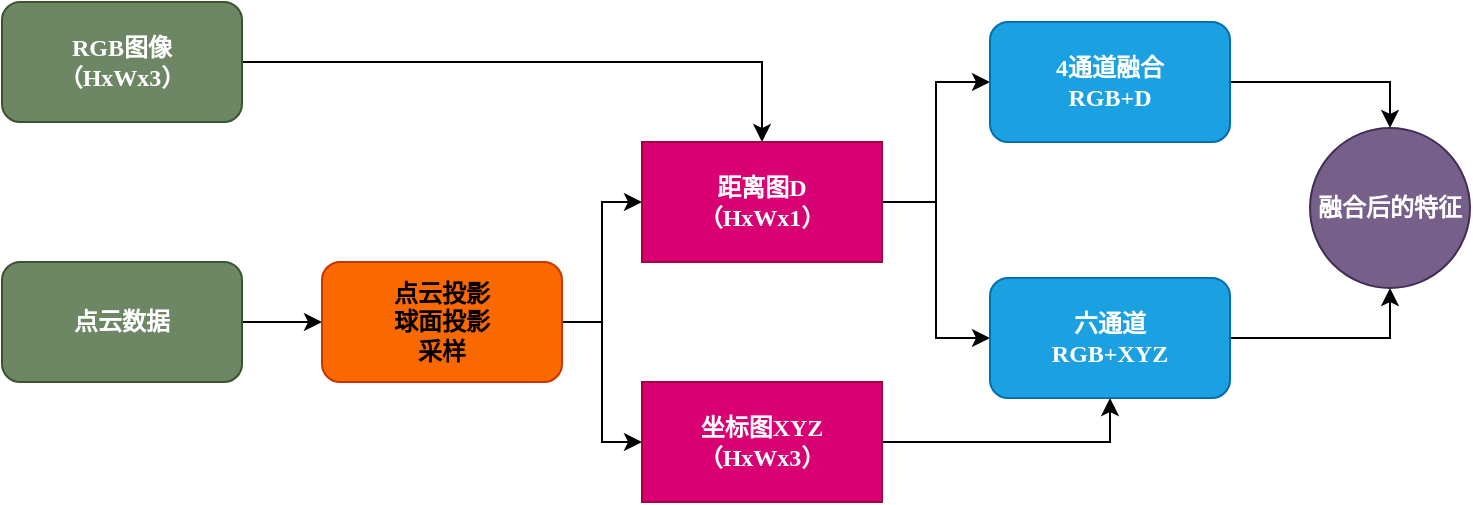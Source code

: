<mxfile version="26.2.12">
  <diagram name="第 1 页" id="jbHn1_5BUdRWCfptBh27">
    <mxGraphModel dx="1218" dy="813" grid="0" gridSize="10" guides="1" tooltips="1" connect="1" arrows="1" fold="1" page="1" pageScale="1" pageWidth="827" pageHeight="1169" math="0" shadow="0">
      <root>
        <mxCell id="0" />
        <mxCell id="1" parent="0" />
        <mxCell id="NRJpqdC6eGJBBTWSk-TN-9" style="edgeStyle=orthogonalEdgeStyle;rounded=0;orthogonalLoop=1;jettySize=auto;html=1;entryX=0.5;entryY=0;entryDx=0;entryDy=0;strokeColor=light-dark(#000000,#000000);" edge="1" parent="1" source="NRJpqdC6eGJBBTWSk-TN-1" target="NRJpqdC6eGJBBTWSk-TN-4">
          <mxGeometry relative="1" as="geometry" />
        </mxCell>
        <mxCell id="NRJpqdC6eGJBBTWSk-TN-1" value="&lt;font face=&quot;Georgia&quot;&gt;&lt;b&gt;RGB图像&lt;/b&gt;&lt;/font&gt;&lt;div&gt;&lt;font face=&quot;Georgia&quot;&gt;&lt;b&gt;（HxWx3）&lt;/b&gt;&lt;/font&gt;&lt;/div&gt;" style="rounded=1;whiteSpace=wrap;html=1;fillColor=#6d8764;fontColor=#ffffff;strokeColor=#3A5431;" vertex="1" parent="1">
          <mxGeometry x="120" y="180" width="120" height="60" as="geometry" />
        </mxCell>
        <mxCell id="NRJpqdC6eGJBBTWSk-TN-14" style="edgeStyle=orthogonalEdgeStyle;rounded=0;orthogonalLoop=1;jettySize=auto;html=1;exitX=1;exitY=0.5;exitDx=0;exitDy=0;entryX=0;entryY=0.5;entryDx=0;entryDy=0;" edge="1" parent="1" source="NRJpqdC6eGJBBTWSk-TN-2" target="NRJpqdC6eGJBBTWSk-TN-3">
          <mxGeometry relative="1" as="geometry" />
        </mxCell>
        <mxCell id="NRJpqdC6eGJBBTWSk-TN-2" value="&lt;font face=&quot;Georgia&quot;&gt;&lt;b&gt;点云数据&lt;/b&gt;&lt;/font&gt;" style="rounded=1;whiteSpace=wrap;html=1;fillColor=#6d8764;fontColor=#ffffff;strokeColor=#3A5431;" vertex="1" parent="1">
          <mxGeometry x="120" y="310" width="120" height="60" as="geometry" />
        </mxCell>
        <mxCell id="NRJpqdC6eGJBBTWSk-TN-15" style="edgeStyle=orthogonalEdgeStyle;rounded=0;orthogonalLoop=1;jettySize=auto;html=1;exitX=1;exitY=0.5;exitDx=0;exitDy=0;entryX=0;entryY=0.5;entryDx=0;entryDy=0;" edge="1" parent="1" source="NRJpqdC6eGJBBTWSk-TN-3" target="NRJpqdC6eGJBBTWSk-TN-4">
          <mxGeometry relative="1" as="geometry" />
        </mxCell>
        <mxCell id="NRJpqdC6eGJBBTWSk-TN-16" style="edgeStyle=orthogonalEdgeStyle;rounded=0;orthogonalLoop=1;jettySize=auto;html=1;exitX=1;exitY=0.5;exitDx=0;exitDy=0;entryX=0;entryY=0.5;entryDx=0;entryDy=0;" edge="1" parent="1" source="NRJpqdC6eGJBBTWSk-TN-3" target="NRJpqdC6eGJBBTWSk-TN-5">
          <mxGeometry relative="1" as="geometry" />
        </mxCell>
        <mxCell id="NRJpqdC6eGJBBTWSk-TN-3" value="&lt;b&gt;&lt;font face=&quot;Georgia&quot;&gt;点云投影&lt;/font&gt;&lt;/b&gt;&lt;div&gt;&lt;b&gt;&lt;font face=&quot;Georgia&quot;&gt;球面投影&lt;/font&gt;&lt;/b&gt;&lt;/div&gt;&lt;div&gt;&lt;b&gt;&lt;font face=&quot;Georgia&quot;&gt;采样&lt;/font&gt;&lt;/b&gt;&lt;/div&gt;" style="rounded=1;whiteSpace=wrap;html=1;fillColor=#fa6800;fontColor=#000000;strokeColor=#C73500;" vertex="1" parent="1">
          <mxGeometry x="280" y="310" width="120" height="60" as="geometry" />
        </mxCell>
        <mxCell id="NRJpqdC6eGJBBTWSk-TN-10" style="edgeStyle=orthogonalEdgeStyle;rounded=0;orthogonalLoop=1;jettySize=auto;html=1;exitX=1;exitY=0.5;exitDx=0;exitDy=0;entryX=0;entryY=0.5;entryDx=0;entryDy=0;" edge="1" parent="1" source="NRJpqdC6eGJBBTWSk-TN-4" target="NRJpqdC6eGJBBTWSk-TN-7">
          <mxGeometry relative="1" as="geometry" />
        </mxCell>
        <mxCell id="NRJpqdC6eGJBBTWSk-TN-11" style="edgeStyle=orthogonalEdgeStyle;rounded=0;orthogonalLoop=1;jettySize=auto;html=1;exitX=1;exitY=0.5;exitDx=0;exitDy=0;entryX=0;entryY=0.5;entryDx=0;entryDy=0;" edge="1" parent="1" source="NRJpqdC6eGJBBTWSk-TN-4" target="NRJpqdC6eGJBBTWSk-TN-6">
          <mxGeometry relative="1" as="geometry" />
        </mxCell>
        <mxCell id="NRJpqdC6eGJBBTWSk-TN-4" value="&lt;font face=&quot;Georgia&quot;&gt;&lt;b&gt;距离图D&lt;/b&gt;&lt;/font&gt;&lt;div&gt;&lt;font face=&quot;Georgia&quot;&gt;&lt;b&gt;（HxWx1）&lt;/b&gt;&lt;/font&gt;&lt;/div&gt;" style="rounded=0;whiteSpace=wrap;html=1;fillColor=#d80073;fontColor=#ffffff;strokeColor=#A50040;" vertex="1" parent="1">
          <mxGeometry x="440" y="250" width="120" height="60" as="geometry" />
        </mxCell>
        <mxCell id="NRJpqdC6eGJBBTWSk-TN-17" style="edgeStyle=orthogonalEdgeStyle;rounded=0;orthogonalLoop=1;jettySize=auto;html=1;exitX=1;exitY=0.5;exitDx=0;exitDy=0;entryX=0.5;entryY=1;entryDx=0;entryDy=0;" edge="1" parent="1" source="NRJpqdC6eGJBBTWSk-TN-5" target="NRJpqdC6eGJBBTWSk-TN-6">
          <mxGeometry relative="1" as="geometry" />
        </mxCell>
        <mxCell id="NRJpqdC6eGJBBTWSk-TN-5" value="&lt;font face=&quot;Georgia&quot;&gt;&lt;b&gt;坐标图XYZ&lt;/b&gt;&lt;/font&gt;&lt;div&gt;&lt;font face=&quot;Georgia&quot;&gt;&lt;b&gt;（HxWx3）&lt;/b&gt;&lt;/font&gt;&lt;/div&gt;" style="rounded=0;whiteSpace=wrap;html=1;fillColor=#d80073;fontColor=#ffffff;strokeColor=#A50040;" vertex="1" parent="1">
          <mxGeometry x="440" y="370" width="120" height="60" as="geometry" />
        </mxCell>
        <mxCell id="NRJpqdC6eGJBBTWSk-TN-13" style="edgeStyle=orthogonalEdgeStyle;rounded=0;orthogonalLoop=1;jettySize=auto;html=1;exitX=1;exitY=0.5;exitDx=0;exitDy=0;entryX=0.5;entryY=1;entryDx=0;entryDy=0;" edge="1" parent="1" source="NRJpqdC6eGJBBTWSk-TN-6" target="NRJpqdC6eGJBBTWSk-TN-8">
          <mxGeometry relative="1" as="geometry" />
        </mxCell>
        <mxCell id="NRJpqdC6eGJBBTWSk-TN-6" value="&lt;font face=&quot;Georgia&quot;&gt;&lt;b&gt;六通道&lt;/b&gt;&lt;/font&gt;&lt;div&gt;&lt;font face=&quot;Georgia&quot;&gt;&lt;b&gt;RGB+XYZ&lt;/b&gt;&lt;/font&gt;&lt;/div&gt;" style="rounded=1;whiteSpace=wrap;html=1;fillColor=#1ba1e2;fontColor=#ffffff;strokeColor=#006EAF;" vertex="1" parent="1">
          <mxGeometry x="614" y="318" width="120" height="60" as="geometry" />
        </mxCell>
        <mxCell id="NRJpqdC6eGJBBTWSk-TN-12" style="edgeStyle=orthogonalEdgeStyle;rounded=0;orthogonalLoop=1;jettySize=auto;html=1;exitX=1;exitY=0.5;exitDx=0;exitDy=0;entryX=0.5;entryY=0;entryDx=0;entryDy=0;" edge="1" parent="1" source="NRJpqdC6eGJBBTWSk-TN-7" target="NRJpqdC6eGJBBTWSk-TN-8">
          <mxGeometry relative="1" as="geometry" />
        </mxCell>
        <mxCell id="NRJpqdC6eGJBBTWSk-TN-7" value="&lt;font face=&quot;Georgia&quot;&gt;&lt;b&gt;4通道融合&lt;/b&gt;&lt;/font&gt;&lt;div&gt;&lt;font face=&quot;Georgia&quot;&gt;&lt;b&gt;RGB+D&lt;/b&gt;&lt;/font&gt;&lt;/div&gt;" style="rounded=1;whiteSpace=wrap;html=1;fillColor=#1ba1e2;fontColor=#ffffff;strokeColor=#006EAF;" vertex="1" parent="1">
          <mxGeometry x="614" y="190" width="120" height="60" as="geometry" />
        </mxCell>
        <mxCell id="NRJpqdC6eGJBBTWSk-TN-8" value="&lt;b style=&quot;&quot;&gt;&lt;font face=&quot;Georgia&quot;&gt;融合后的特征&lt;/font&gt;&lt;/b&gt;" style="ellipse;whiteSpace=wrap;html=1;aspect=fixed;fillColor=#76608a;fontColor=#ffffff;strokeColor=#432D57;" vertex="1" parent="1">
          <mxGeometry x="774" y="243" width="80" height="80" as="geometry" />
        </mxCell>
      </root>
    </mxGraphModel>
  </diagram>
</mxfile>

